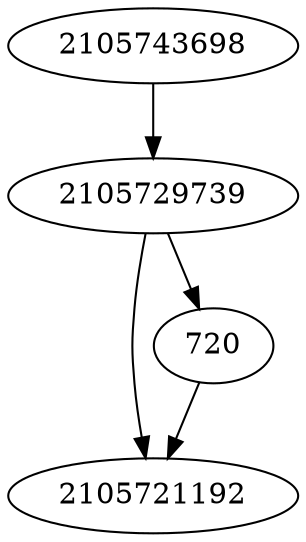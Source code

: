 strict digraph  {
2105721192;
2105743698;
2105729739;
720;
2105743698 -> 2105729739;
2105729739 -> 2105721192;
2105729739 -> 720;
720 -> 2105721192;
}
